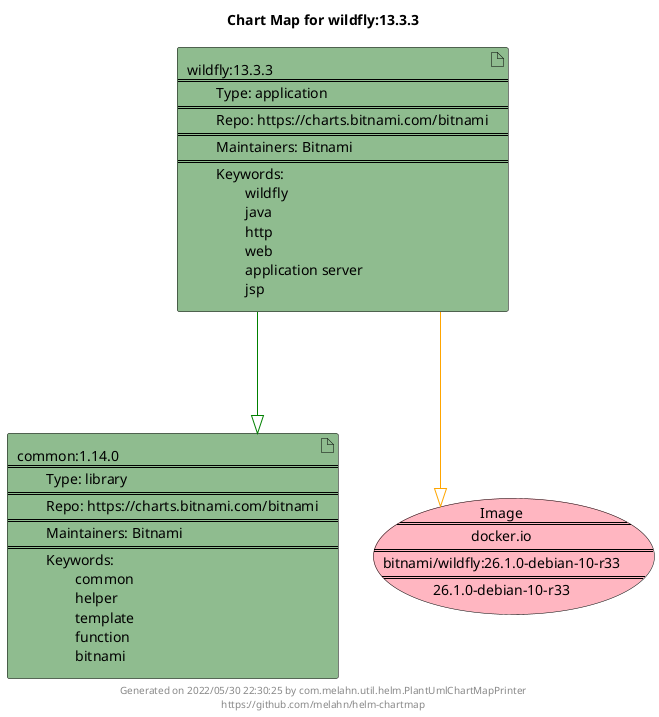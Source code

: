 @startuml
skinparam linetype ortho
skinparam backgroundColor white
skinparam usecaseBorderColor black
skinparam usecaseArrowColor LightSlateGray
skinparam artifactBorderColor black
skinparam artifactArrowColor LightSlateGray

title Chart Map for wildfly:13.3.3

'There are 2 referenced Helm Charts
artifact "wildfly:13.3.3\n====\n\tType: application\n====\n\tRepo: https://charts.bitnami.com/bitnami\n====\n\tMaintainers: Bitnami\n====\n\tKeywords: \n\t\twildfly\n\t\tjava\n\t\thttp\n\t\tweb\n\t\tapplication server\n\t\tjsp" as wildfly_13_3_3 #DarkSeaGreen
artifact "common:1.14.0\n====\n\tType: library\n====\n\tRepo: https://charts.bitnami.com/bitnami\n====\n\tMaintainers: Bitnami\n====\n\tKeywords: \n\t\tcommon\n\t\thelper\n\t\ttemplate\n\t\tfunction\n\t\tbitnami" as common_1_14_0 #DarkSeaGreen

'There is one referenced Docker Image
usecase "Image\n====\ndocker.io\n====\nbitnami/wildfly:26.1.0-debian-10-r33\n====\n26.1.0-debian-10-r33" as docker_io_bitnami_wildfly_26_1_0_debian_10_r33 #LightPink

'Chart Dependencies
wildfly_13_3_3--[#green]-|>common_1_14_0
wildfly_13_3_3--[#orange]-|>docker_io_bitnami_wildfly_26_1_0_debian_10_r33

center footer Generated on 2022/05/30 22:30:25 by com.melahn.util.helm.PlantUmlChartMapPrinter\nhttps://github.com/melahn/helm-chartmap
@enduml
